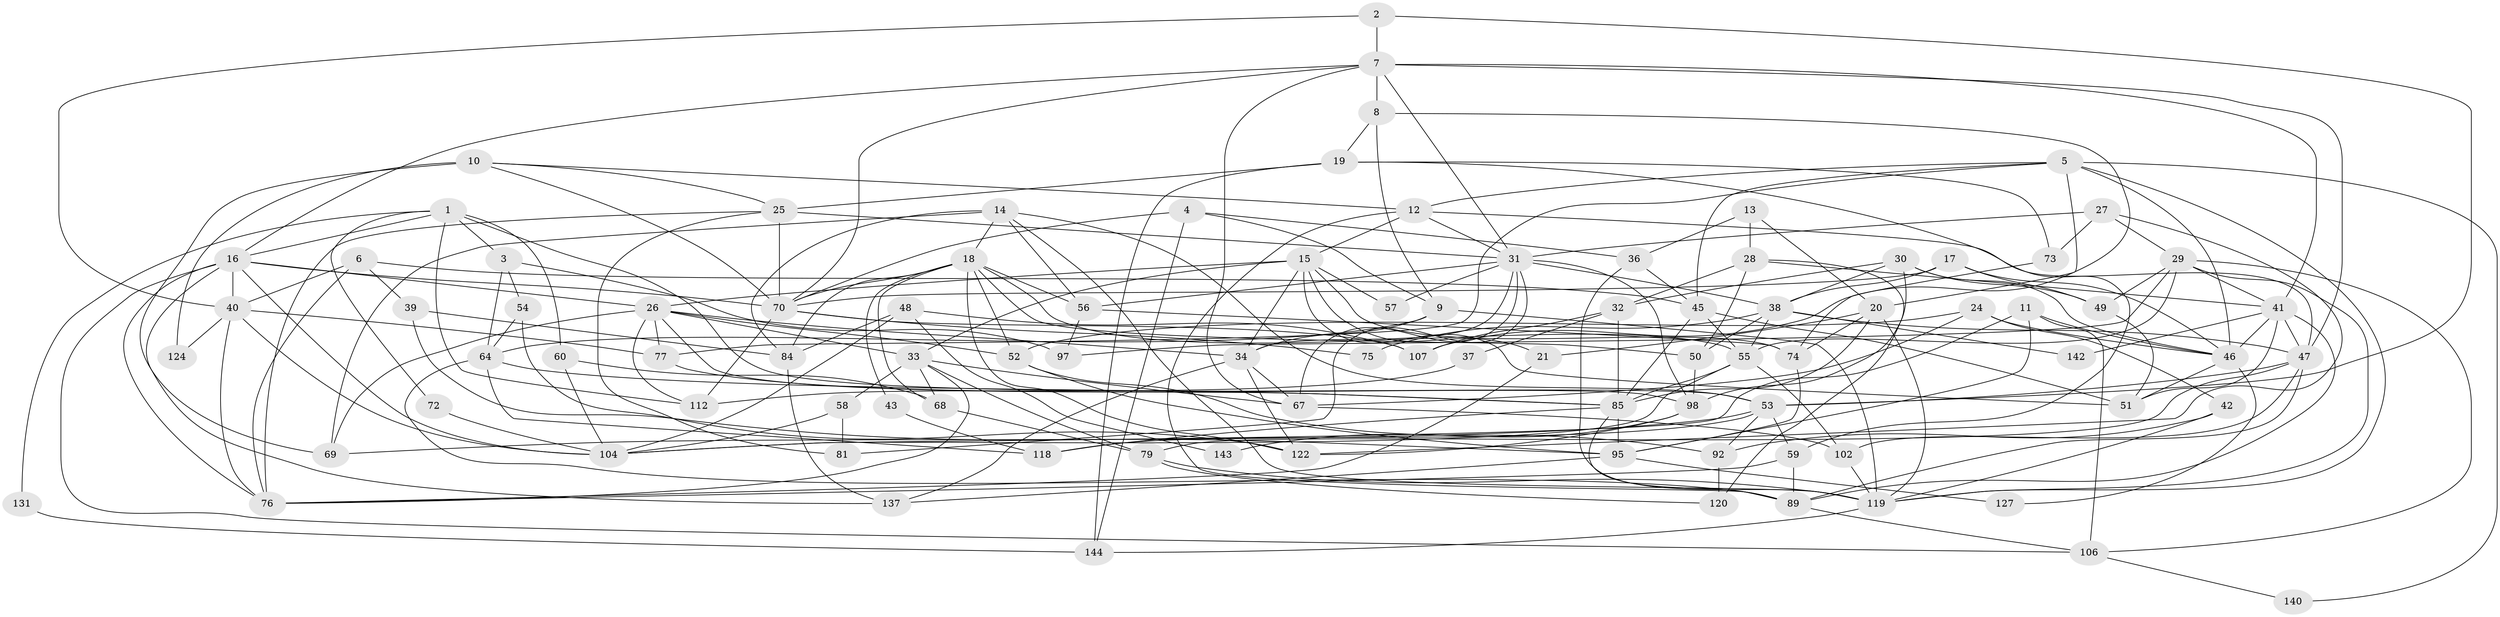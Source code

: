 // original degree distribution, {5: 0.15862068965517243, 3: 0.2, 4: 0.35172413793103446, 2: 0.15172413793103448, 6: 0.08275862068965517, 7: 0.041379310344827586, 8: 0.013793103448275862}
// Generated by graph-tools (version 1.1) at 2025/42/03/06/25 10:42:00]
// undirected, 93 vertices, 235 edges
graph export_dot {
graph [start="1"]
  node [color=gray90,style=filled];
  1 [super="+94"];
  2;
  3;
  4 [super="+116"];
  5 [super="+61"];
  6 [super="+113"];
  7 [super="+82"];
  8 [super="+125"];
  9 [super="+22"];
  10 [super="+66"];
  11;
  12 [super="+128"];
  13;
  14;
  15 [super="+65"];
  16 [super="+23"];
  17 [super="+115"];
  18 [super="+83"];
  19 [super="+71"];
  20 [super="+63"];
  21;
  24 [super="+141"];
  25;
  26 [super="+123"];
  27;
  28 [super="+88"];
  29 [super="+35"];
  30 [super="+133"];
  31 [super="+62"];
  32 [super="+117"];
  33 [super="+44"];
  34 [super="+132"];
  36;
  37;
  38 [super="+139"];
  39;
  40 [super="+121"];
  41 [super="+109"];
  42;
  43;
  45 [super="+90"];
  46 [super="+78"];
  47 [super="+126"];
  48;
  49;
  50;
  51 [super="+93"];
  52 [super="+80"];
  53 [super="+136"];
  54 [super="+91"];
  55 [super="+101"];
  56;
  57;
  58;
  59;
  60;
  64 [super="+108"];
  67 [super="+103"];
  68;
  69 [super="+111"];
  70 [super="+130"];
  72;
  73 [super="+105"];
  74 [super="+87"];
  75;
  76 [super="+96"];
  77;
  79 [super="+145"];
  81 [super="+100"];
  84 [super="+86"];
  85 [super="+114"];
  89 [super="+129"];
  92;
  95 [super="+99"];
  97;
  98 [super="+134"];
  102;
  104 [super="+110"];
  106;
  107;
  112;
  118;
  119 [super="+135"];
  120;
  122;
  124;
  127;
  131;
  137 [super="+138"];
  140;
  142;
  143;
  144;
  1 -- 53;
  1 -- 72;
  1 -- 131;
  1 -- 16;
  1 -- 112;
  1 -- 3;
  1 -- 60;
  2 -- 40;
  2 -- 7;
  2 -- 53;
  3 -- 97;
  3 -- 64;
  3 -- 54;
  4 -- 36;
  4 -- 144;
  4 -- 70;
  4 -- 9;
  5 -- 77;
  5 -- 45;
  5 -- 140;
  5 -- 20;
  5 -- 12;
  5 -- 119;
  5 -- 46;
  6 -- 76;
  6 -- 40;
  6 -- 39;
  6 -- 45;
  7 -- 70;
  7 -- 41;
  7 -- 67;
  7 -- 47;
  7 -- 16;
  7 -- 31;
  7 -- 8;
  8 -- 19;
  8 -- 9;
  8 -- 107;
  9 -- 119;
  9 -- 64;
  9 -- 34;
  10 -- 70;
  10 -- 124;
  10 -- 25;
  10 -- 12;
  10 -- 69 [weight=2];
  11 -- 95;
  11 -- 106;
  11 -- 46;
  11 -- 104;
  12 -- 47;
  12 -- 31;
  12 -- 15;
  12 -- 89;
  13 -- 36;
  13 -- 20;
  13 -- 28;
  14 -- 119;
  14 -- 53;
  14 -- 56;
  14 -- 84;
  14 -- 18;
  14 -- 69;
  15 -- 26;
  15 -- 51;
  15 -- 57;
  15 -- 74;
  15 -- 33;
  15 -- 34;
  15 -- 21;
  16 -- 104;
  16 -- 106;
  16 -- 137;
  16 -- 26;
  16 -- 70;
  16 -- 76;
  16 -- 40;
  17 -- 49;
  17 -- 70;
  17 -- 38;
  17 -- 46;
  18 -- 68;
  18 -- 43;
  18 -- 52;
  18 -- 122;
  18 -- 50;
  18 -- 84;
  18 -- 70;
  18 -- 55;
  18 -- 56;
  19 -- 25;
  19 -- 144;
  19 -- 59;
  19 -- 73;
  20 -- 21;
  20 -- 74;
  20 -- 119;
  20 -- 85;
  21 -- 76;
  24 -- 52 [weight=2];
  24 -- 67;
  24 -- 46;
  24 -- 42;
  25 -- 70;
  25 -- 31;
  25 -- 81;
  25 -- 76;
  26 -- 77;
  26 -- 52;
  26 -- 33;
  26 -- 34;
  26 -- 112;
  26 -- 69;
  26 -- 98;
  27 -- 73;
  27 -- 122;
  27 -- 29;
  27 -- 31;
  28 -- 120;
  28 -- 41;
  28 -- 32;
  28 -- 50;
  29 -- 106;
  29 -- 41;
  29 -- 49;
  29 -- 119;
  29 -- 97;
  29 -- 55;
  30 -- 49;
  30 -- 46;
  30 -- 98;
  30 -- 32;
  30 -- 38;
  31 -- 57;
  31 -- 81;
  31 -- 67;
  31 -- 34;
  31 -- 98;
  31 -- 56;
  31 -- 38;
  32 -- 107;
  32 -- 37;
  32 -- 85;
  33 -- 58;
  33 -- 68;
  33 -- 76;
  33 -- 67;
  33 -- 79;
  34 -- 122;
  34 -- 137;
  34 -- 67;
  36 -- 119;
  36 -- 45;
  37 -- 112;
  38 -- 47;
  38 -- 142;
  38 -- 50;
  38 -- 55;
  38 -- 75;
  39 -- 84;
  39 -- 95;
  40 -- 77;
  40 -- 124;
  40 -- 76;
  40 -- 104;
  41 -- 51;
  41 -- 46;
  41 -- 89;
  41 -- 47;
  41 -- 142;
  42 -- 92;
  42 -- 119;
  43 -- 118;
  45 -- 51;
  45 -- 85;
  45 -- 55;
  46 -- 127;
  46 -- 51;
  47 -- 102;
  47 -- 89;
  47 -- 79;
  47 -- 53;
  48 -- 104;
  48 -- 107;
  48 -- 143;
  48 -- 84;
  49 -- 51;
  50 -- 98;
  52 -- 95;
  52 -- 92;
  53 -- 118;
  53 -- 59;
  53 -- 92;
  53 -- 69;
  54 -- 64;
  54 -- 122;
  55 -- 85;
  55 -- 104;
  55 -- 102;
  56 -- 97;
  56 -- 74;
  58 -- 104;
  58 -- 81;
  59 -- 89;
  59 -- 76;
  60 -- 68;
  60 -- 104;
  64 -- 118;
  64 -- 89;
  64 -- 85;
  67 -- 102;
  68 -- 79;
  70 -- 112;
  70 -- 75;
  70 -- 107;
  72 -- 104;
  73 -- 74;
  74 -- 95;
  77 -- 85;
  79 -- 119;
  79 -- 120;
  84 -- 137;
  85 -- 118;
  85 -- 89;
  85 -- 95;
  89 -- 106;
  92 -- 120;
  95 -- 127;
  95 -- 137;
  98 -- 143;
  98 -- 122;
  102 -- 119;
  106 -- 140;
  119 -- 144;
  131 -- 144;
}
